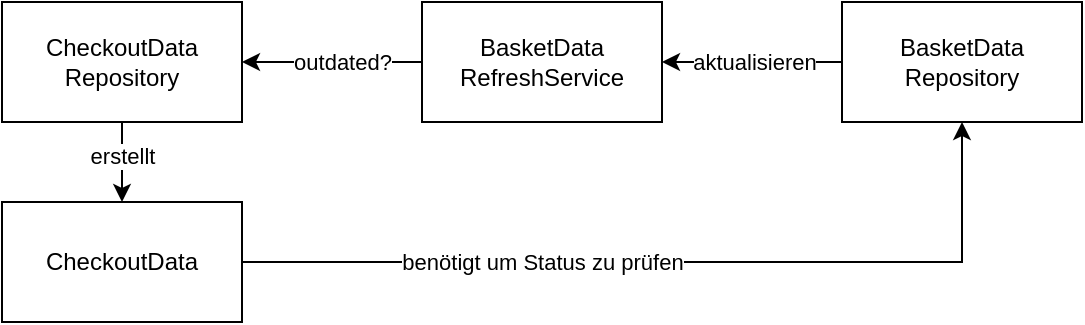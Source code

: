 <mxfile version="16.5.1" type="device"><diagram id="UfAaCEH7v76DaHV6zP0a" name="Seite-1"><mxGraphModel dx="599" dy="410" grid="1" gridSize="10" guides="1" tooltips="1" connect="1" arrows="1" fold="1" page="1" pageScale="1" pageWidth="827" pageHeight="1169" math="0" shadow="0"><root><mxCell id="0"/><mxCell id="1" parent="0"/><mxCell id="vhtL4eCnXh2-6921P3sK-35" style="edgeStyle=orthogonalEdgeStyle;rounded=0;orthogonalLoop=1;jettySize=auto;html=1;strokeColor=#000000;exitX=0;exitY=0.5;exitDx=0;exitDy=0;entryX=1;entryY=0.5;entryDx=0;entryDy=0;" edge="1" parent="1" source="vhtL4eCnXh2-6921P3sK-30" target="vhtL4eCnXh2-6921P3sK-34"><mxGeometry relative="1" as="geometry"/></mxCell><mxCell id="vhtL4eCnXh2-6921P3sK-41" value="aktualisieren" style="edgeLabel;html=1;align=center;verticalAlign=middle;resizable=0;points=[];" vertex="1" connectable="0" parent="vhtL4eCnXh2-6921P3sK-35"><mxGeometry x="0.151" y="2" relative="1" as="geometry"><mxPoint x="8" y="-2" as="offset"/></mxGeometry></mxCell><mxCell id="vhtL4eCnXh2-6921P3sK-30" value="BasketData&lt;br&gt;Repository" style="rounded=0;whiteSpace=wrap;html=1;strokeColor=#000000;" vertex="1" parent="1"><mxGeometry x="540" y="890" width="120" height="60" as="geometry"/></mxCell><mxCell id="vhtL4eCnXh2-6921P3sK-40" style="edgeStyle=orthogonalEdgeStyle;rounded=0;orthogonalLoop=1;jettySize=auto;html=1;strokeColor=#000000;exitX=1;exitY=0.5;exitDx=0;exitDy=0;entryX=0.5;entryY=1;entryDx=0;entryDy=0;" edge="1" parent="1" source="vhtL4eCnXh2-6921P3sK-44" target="vhtL4eCnXh2-6921P3sK-30"><mxGeometry relative="1" as="geometry"><Array as="points"><mxPoint x="600" y="1020"/></Array></mxGeometry></mxCell><mxCell id="vhtL4eCnXh2-6921P3sK-43" value="benötigt um Status zu prüfen" style="edgeLabel;html=1;align=center;verticalAlign=middle;resizable=0;points=[];" vertex="1" connectable="0" parent="vhtL4eCnXh2-6921P3sK-40"><mxGeometry x="-0.024" y="1" relative="1" as="geometry"><mxPoint x="-60" y="1" as="offset"/></mxGeometry></mxCell><mxCell id="vhtL4eCnXh2-6921P3sK-45" style="edgeStyle=orthogonalEdgeStyle;rounded=0;orthogonalLoop=1;jettySize=auto;html=1;strokeColor=#000000;" edge="1" parent="1" source="vhtL4eCnXh2-6921P3sK-33" target="vhtL4eCnXh2-6921P3sK-44"><mxGeometry relative="1" as="geometry"/></mxCell><mxCell id="vhtL4eCnXh2-6921P3sK-46" value="erstellt" style="edgeLabel;html=1;align=center;verticalAlign=middle;resizable=0;points=[];" vertex="1" connectable="0" parent="vhtL4eCnXh2-6921P3sK-45"><mxGeometry x="-0.24" relative="1" as="geometry"><mxPoint y="2" as="offset"/></mxGeometry></mxCell><mxCell id="vhtL4eCnXh2-6921P3sK-33" value="CheckoutData&lt;br&gt;Repository" style="rounded=0;whiteSpace=wrap;html=1;strokeColor=#000000;" vertex="1" parent="1"><mxGeometry x="120" y="890" width="120" height="60" as="geometry"/></mxCell><mxCell id="vhtL4eCnXh2-6921P3sK-34" value="BasketData&lt;br&gt;RefreshService" style="rounded=0;whiteSpace=wrap;html=1;strokeColor=#000000;" vertex="1" parent="1"><mxGeometry x="330" y="890" width="120" height="60" as="geometry"/></mxCell><mxCell id="vhtL4eCnXh2-6921P3sK-36" value="" style="endArrow=classic;html=1;rounded=0;strokeColor=#000000;" edge="1" parent="1" source="vhtL4eCnXh2-6921P3sK-34" target="vhtL4eCnXh2-6921P3sK-33"><mxGeometry width="50" height="50" relative="1" as="geometry"><mxPoint x="230" y="970" as="sourcePoint"/><mxPoint x="280" y="920" as="targetPoint"/></mxGeometry></mxCell><mxCell id="vhtL4eCnXh2-6921P3sK-42" value="outdated?" style="edgeLabel;html=1;align=center;verticalAlign=middle;resizable=0;points=[];" vertex="1" connectable="0" parent="vhtL4eCnXh2-6921P3sK-36"><mxGeometry x="-0.114" relative="1" as="geometry"><mxPoint as="offset"/></mxGeometry></mxCell><mxCell id="vhtL4eCnXh2-6921P3sK-44" value="CheckoutData" style="rounded=0;whiteSpace=wrap;html=1;strokeColor=#000000;" vertex="1" parent="1"><mxGeometry x="120" y="990" width="120" height="60" as="geometry"/></mxCell></root></mxGraphModel></diagram></mxfile>
